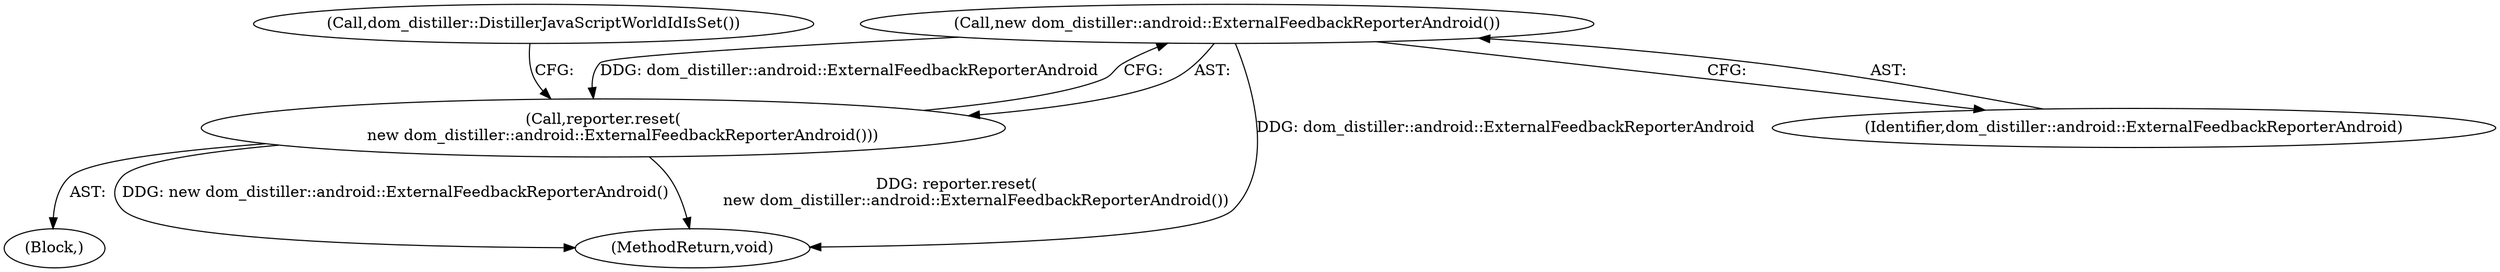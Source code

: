 digraph "1_Chrome_dcd10462fb49c72544719c490238f3a35edf3fc6_1@del" {
"1000127" [label="(Call,new dom_distiller::android::ExternalFeedbackReporterAndroid())"];
"1000126" [label="(Call,reporter.reset(\n        new dom_distiller::android::ExternalFeedbackReporterAndroid()))"];
"1000139" [label="(MethodReturn,void)"];
"1000128" [label="(Identifier,dom_distiller::android::ExternalFeedbackReporterAndroid)"];
"1000111" [label="(Block,)"];
"1000131" [label="(Call,dom_distiller::DistillerJavaScriptWorldIdIsSet())"];
"1000127" [label="(Call,new dom_distiller::android::ExternalFeedbackReporterAndroid())"];
"1000126" [label="(Call,reporter.reset(\n        new dom_distiller::android::ExternalFeedbackReporterAndroid()))"];
"1000127" -> "1000126"  [label="AST: "];
"1000127" -> "1000128"  [label="CFG: "];
"1000128" -> "1000127"  [label="AST: "];
"1000126" -> "1000127"  [label="CFG: "];
"1000127" -> "1000139"  [label="DDG: dom_distiller::android::ExternalFeedbackReporterAndroid"];
"1000127" -> "1000126"  [label="DDG: dom_distiller::android::ExternalFeedbackReporterAndroid"];
"1000126" -> "1000111"  [label="AST: "];
"1000131" -> "1000126"  [label="CFG: "];
"1000126" -> "1000139"  [label="DDG: new dom_distiller::android::ExternalFeedbackReporterAndroid()"];
"1000126" -> "1000139"  [label="DDG: reporter.reset(\n        new dom_distiller::android::ExternalFeedbackReporterAndroid())"];
}
